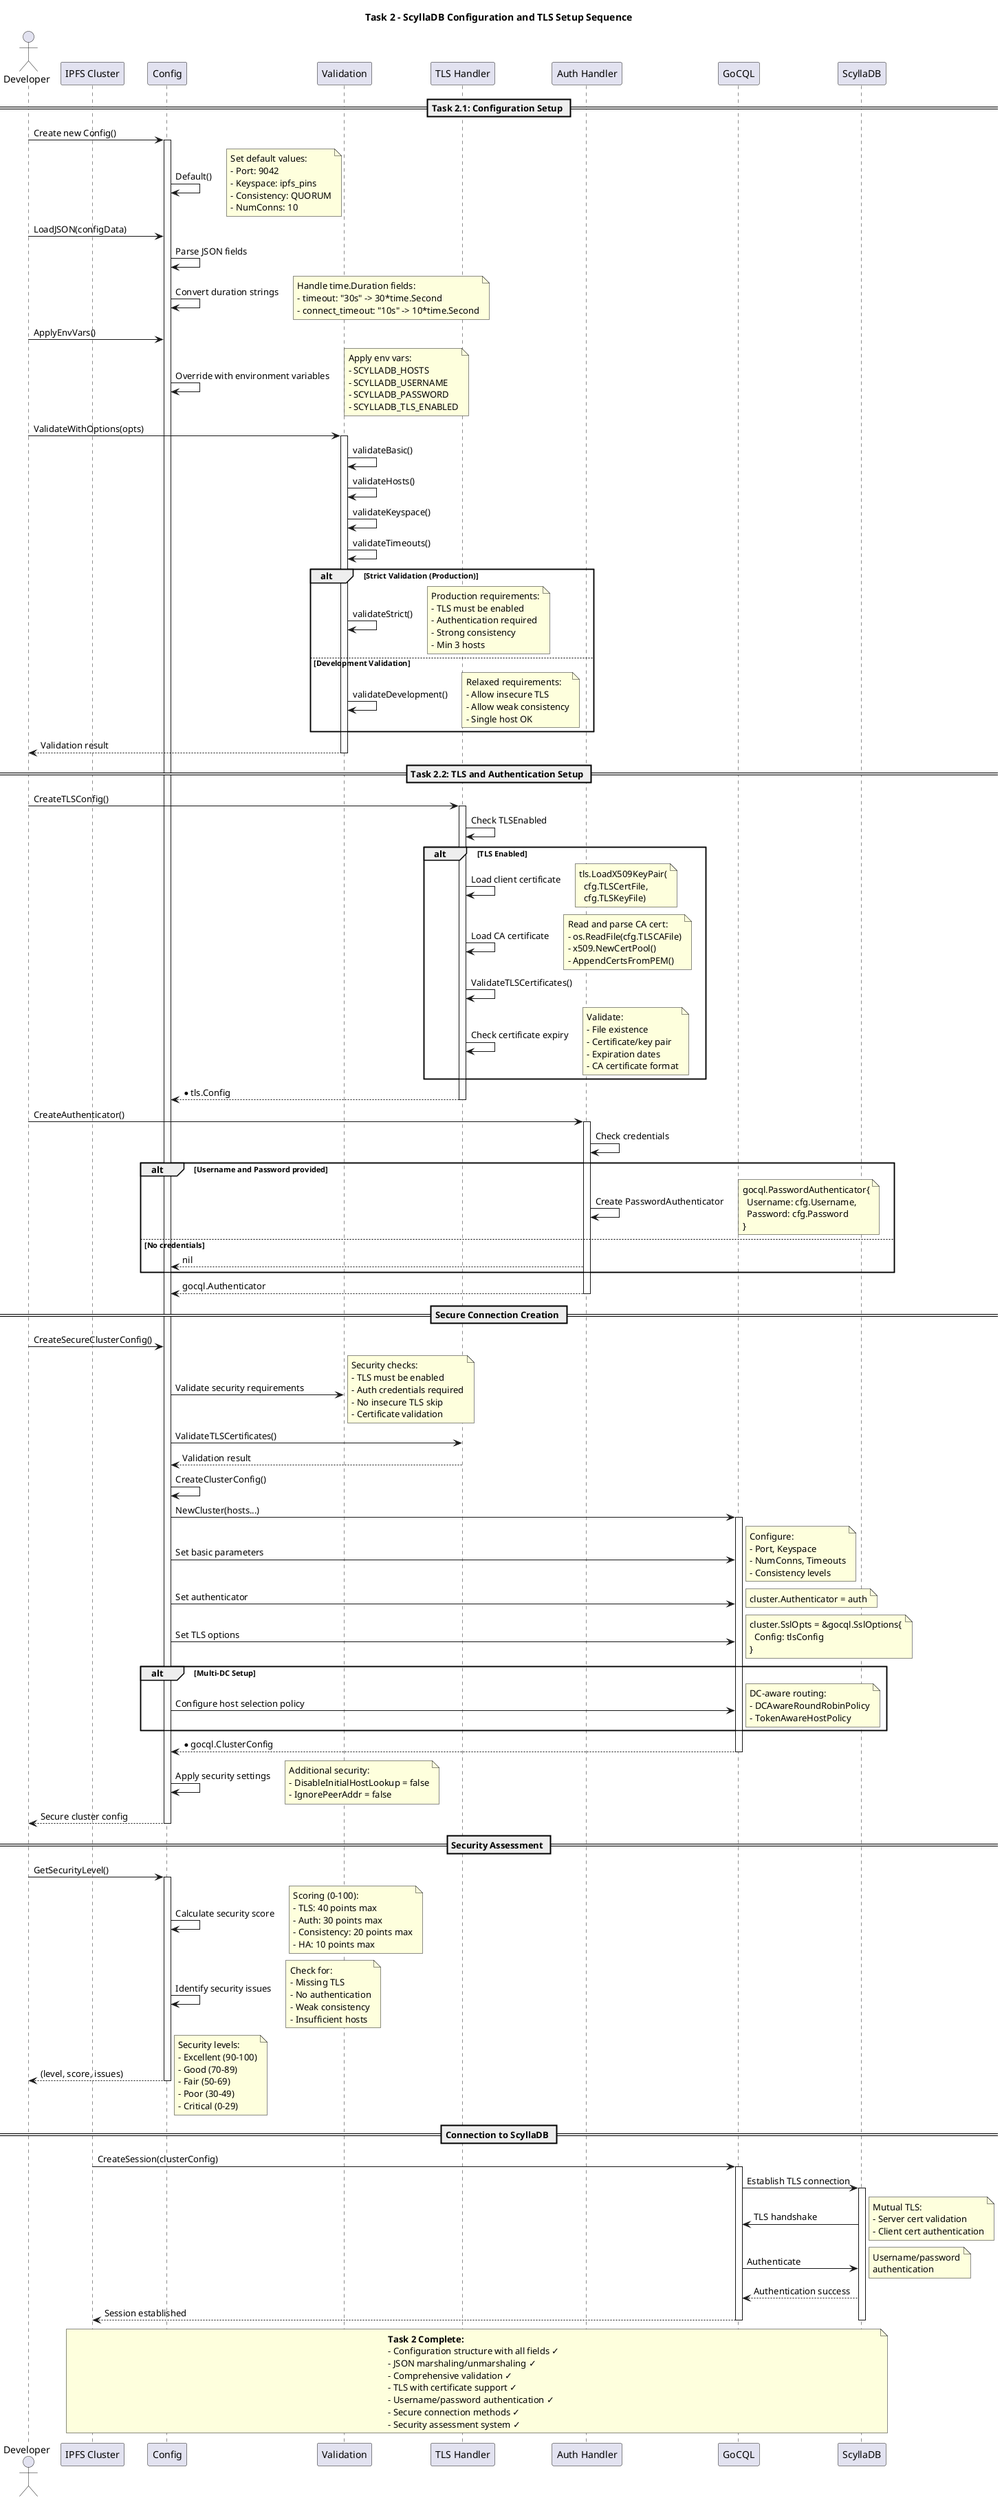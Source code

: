 @startuml Task2_Sequence
title Task 2 - ScyllaDB Configuration and TLS Setup Sequence

actor Developer
participant "IPFS Cluster" as Cluster
participant "Config" as Config
participant "Validation" as Validation
participant "TLS Handler" as TLS
participant "Auth Handler" as Auth
participant "GoCQL" as GoCQL
participant "ScyllaDB" as ScyllaDB

== Task 2.1: Configuration Setup ==

Developer -> Config: Create new Config()
activate Config

Config -> Config: Default()
note right: Set default values:\n- Port: 9042\n- Keyspace: ipfs_pins\n- Consistency: QUORUM\n- NumConns: 10

Developer -> Config: LoadJSON(configData)
Config -> Config: Parse JSON fields
Config -> Config: Convert duration strings
note right: Handle time.Duration fields:\n- timeout: "30s" -> 30*time.Second\n- connect_timeout: "10s" -> 10*time.Second

Developer -> Config: ApplyEnvVars()
Config -> Config: Override with environment variables
note right: Apply env vars:\n- SCYLLADB_HOSTS\n- SCYLLADB_USERNAME\n- SCYLLADB_PASSWORD\n- SCYLLADB_TLS_ENABLED

Developer -> Validation: ValidateWithOptions(opts)
activate Validation

Validation -> Validation: validateBasic()
Validation -> Validation: validateHosts()
Validation -> Validation: validateKeyspace()
Validation -> Validation: validateTimeouts()

alt Strict Validation (Production)
    Validation -> Validation: validateStrict()
    note right: Production requirements:\n- TLS must be enabled\n- Authentication required\n- Strong consistency\n- Min 3 hosts
else Development Validation
    Validation -> Validation: validateDevelopment()
    note right: Relaxed requirements:\n- Allow insecure TLS\n- Allow weak consistency\n- Single host OK
end

Validation --> Developer: Validation result
deactivate Validation

== Task 2.2: TLS and Authentication Setup ==

Developer -> TLS: CreateTLSConfig()
activate TLS

TLS -> TLS: Check TLSEnabled
alt TLS Enabled
    TLS -> TLS: Load client certificate
    note right: tls.LoadX509KeyPair(\n  cfg.TLSCertFile,\n  cfg.TLSKeyFile)
    
    TLS -> TLS: Load CA certificate
    note right: Read and parse CA cert:\n- os.ReadFile(cfg.TLSCAFile)\n- x509.NewCertPool()\n- AppendCertsFromPEM()
    
    TLS -> TLS: ValidateTLSCertificates()
    TLS -> TLS: Check certificate expiry
    note right: Validate:\n- File existence\n- Certificate/key pair\n- Expiration dates\n- CA certificate format
end

TLS --> Config: *tls.Config
deactivate TLS

Developer -> Auth: CreateAuthenticator()
activate Auth

Auth -> Auth: Check credentials
alt Username and Password provided
    Auth -> Auth: Create PasswordAuthenticator
    note right: gocql.PasswordAuthenticator{\n  Username: cfg.Username,\n  Password: cfg.Password\n}
else No credentials
    Auth --> Config: nil
end

Auth --> Config: gocql.Authenticator
deactivate Auth

== Secure Connection Creation ==

Developer -> Config: CreateSecureClusterConfig()

Config -> Validation: Validate security requirements
note right: Security checks:\n- TLS must be enabled\n- Auth credentials required\n- No insecure TLS skip\n- Certificate validation

Config -> TLS: ValidateTLSCertificates()
TLS --> Config: Validation result

Config -> Config: CreateClusterConfig()
Config -> GoCQL: NewCluster(hosts...)
activate GoCQL

Config -> GoCQL: Set basic parameters
note right: Configure:\n- Port, Keyspace\n- NumConns, Timeouts\n- Consistency levels

Config -> GoCQL: Set authenticator
note right: cluster.Authenticator = auth

Config -> GoCQL: Set TLS options
note right: cluster.SslOpts = &gocql.SslOptions{\n  Config: tlsConfig\n}

alt Multi-DC Setup
    Config -> GoCQL: Configure host selection policy
    note right: DC-aware routing:\n- DCAwareRoundRobinPolicy\n- TokenAwareHostPolicy
end

GoCQL --> Config: *gocql.ClusterConfig
deactivate GoCQL

Config -> Config: Apply security settings
note right: Additional security:\n- DisableInitialHostLookup = false\n- IgnorePeerAddr = false

Config --> Developer: Secure cluster config
deactivate Config

== Security Assessment ==

Developer -> Config: GetSecurityLevel()
activate Config

Config -> Config: Calculate security score
note right: Scoring (0-100):\n- TLS: 40 points max\n- Auth: 30 points max\n- Consistency: 20 points max\n- HA: 10 points max

Config -> Config: Identify security issues
note right: Check for:\n- Missing TLS\n- No authentication\n- Weak consistency\n- Insufficient hosts

Config --> Developer: (level, score, issues)
note right: Security levels:\n- Excellent (90-100)\n- Good (70-89)\n- Fair (50-69)\n- Poor (30-49)\n- Critical (0-29)
deactivate Config

== Connection to ScyllaDB ==

Cluster -> GoCQL: CreateSession(clusterConfig)
activate GoCQL

GoCQL -> ScyllaDB: Establish TLS connection
activate ScyllaDB

ScyllaDB -> GoCQL: TLS handshake
note right: Mutual TLS:\n- Server cert validation\n- Client cert authentication

GoCQL -> ScyllaDB: Authenticate
note right: Username/password\nauthentication

ScyllaDB --> GoCQL: Authentication success
GoCQL --> Cluster: Session established
deactivate GoCQL
deactivate ScyllaDB

note over Cluster, ScyllaDB
  **Task 2 Complete:**
  - Configuration structure with all fields ✓
  - JSON marshaling/unmarshaling ✓
  - Comprehensive validation ✓
  - TLS with certificate support ✓
  - Username/password authentication ✓
  - Secure connection methods ✓
  - Security assessment system ✓
end note

@enduml